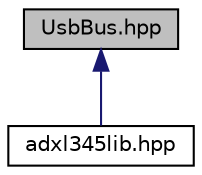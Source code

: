 digraph "UsbBus.hpp"
{
 // LATEX_PDF_SIZE
  edge [fontname="Helvetica",fontsize="10",labelfontname="Helvetica",labelfontsize="10"];
  node [fontname="Helvetica",fontsize="10",shape=record];
  Node1 [label="UsbBus.hpp",height=0.2,width=0.4,color="black", fillcolor="grey75", style="filled", fontcolor="black",tooltip="Class that handles console communication."];
  Node1 -> Node2 [dir="back",color="midnightblue",fontsize="10",style="solid",fontname="Helvetica"];
  Node2 [label="adxl345lib.hpp",height=0.2,width=0.4,color="black", fillcolor="white", style="filled",URL="$adxl345lib_8hpp_source.html",tooltip=" "];
}
